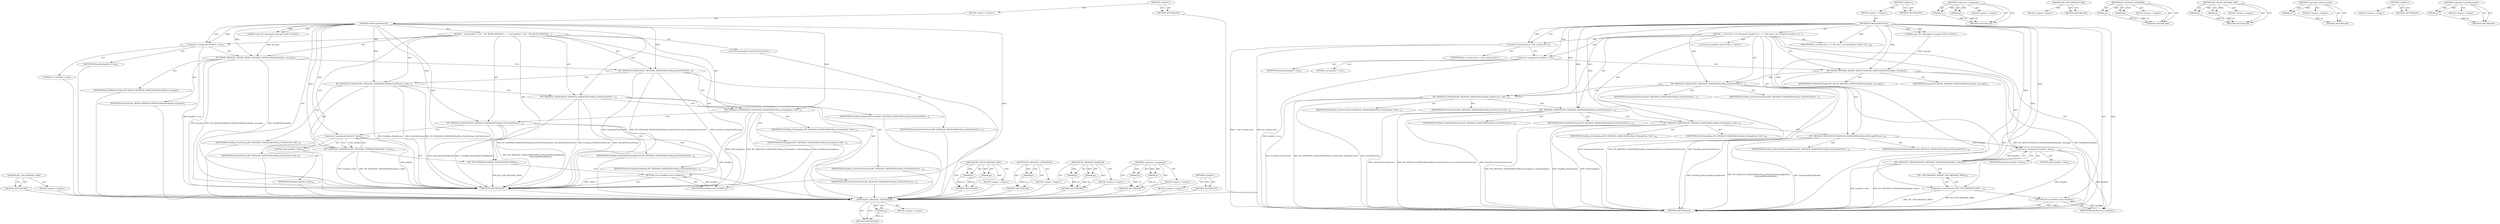 digraph "&lt;operator&gt;.postDecrement" {
vulnerable_78 [label=<(METHOD,IPC_END_MESSAGE_MAP)>];
vulnerable_79 [label=<(BLOCK,&lt;empty&gt;,&lt;empty&gt;)>];
vulnerable_80 [label=<(METHOD_RETURN,ANY)>];
vulnerable_6 [label=<(METHOD,&lt;global&gt;)<SUB>1</SUB>>];
vulnerable_7 [label=<(BLOCK,&lt;empty&gt;,&lt;empty&gt;)<SUB>1</SUB>>];
vulnerable_8 [label=<(METHOD,OnMessageReceived)<SUB>1</SUB>>];
vulnerable_9 [label="<(PARAM,const IPC::Message&amp; message)<SUB>1</SUB>>"];
vulnerable_10 [label=<(BLOCK,{
   bool handled = true;
   IPC_BEGIN_MESSAGE_...,{
   bool handled = true;
   IPC_BEGIN_MESSAGE_...)<SUB>1</SUB>>];
vulnerable_11 [label="<(LOCAL,bool handled: bool)<SUB>2</SUB>>"];
vulnerable_12 [label=<(&lt;operator&gt;.assignment,handled = true)<SUB>2</SUB>>];
vulnerable_13 [label=<(IDENTIFIER,handled,handled = true)<SUB>2</SUB>>];
vulnerable_14 [label=<(LITERAL,true,handled = true)<SUB>2</SUB>>];
vulnerable_15 [label=<(IPC_BEGIN_MESSAGE_MAP,IPC_BEGIN_MESSAGE_MAP(PrintWebViewHelper, message))<SUB>3</SUB>>];
vulnerable_16 [label=<(IDENTIFIER,PrintWebViewHelper,IPC_BEGIN_MESSAGE_MAP(PrintWebViewHelper, message))<SUB>3</SUB>>];
vulnerable_17 [label=<(IDENTIFIER,message,IPC_BEGIN_MESSAGE_MAP(PrintWebViewHelper, message))<SUB>3</SUB>>];
vulnerable_18 [label=<(IPC_MESSAGE_HANDLER,IPC_MESSAGE_HANDLER(PrintMsg_InitiatePrintPrevi...)<SUB>8</SUB>>];
vulnerable_19 [label=<(IDENTIFIER,PrintMsg_InitiatePrintPreview,IPC_MESSAGE_HANDLER(PrintMsg_InitiatePrintPrevi...)<SUB>8</SUB>>];
vulnerable_20 [label=<(IDENTIFIER,OnInitiatePrintPreview,IPC_MESSAGE_HANDLER(PrintMsg_InitiatePrintPrevi...)<SUB>8</SUB>>];
vulnerable_21 [label=<(IPC_MESSAGE_HANDLER,IPC_MESSAGE_HANDLER(PrintMsg_PrintPreview, OnPr...)<SUB>9</SUB>>];
vulnerable_22 [label=<(IDENTIFIER,PrintMsg_PrintPreview,IPC_MESSAGE_HANDLER(PrintMsg_PrintPreview, OnPr...)<SUB>9</SUB>>];
vulnerable_23 [label=<(IDENTIFIER,OnPrintPreview,IPC_MESSAGE_HANDLER(PrintMsg_PrintPreview, OnPr...)<SUB>9</SUB>>];
vulnerable_24 [label=<(IPC_MESSAGE_HANDLER,IPC_MESSAGE_HANDLER(PrintMsg_PrintForPrintPrevi...)<SUB>10</SUB>>];
vulnerable_25 [label=<(IDENTIFIER,PrintMsg_PrintForPrintPreview,IPC_MESSAGE_HANDLER(PrintMsg_PrintForPrintPrevi...)<SUB>10</SUB>>];
vulnerable_26 [label=<(IDENTIFIER,OnPrintForPrintPreview,IPC_MESSAGE_HANDLER(PrintMsg_PrintForPrintPrevi...)<SUB>10</SUB>>];
vulnerable_27 [label=<(IPC_MESSAGE_HANDLER,IPC_MESSAGE_HANDLER(PrintMsg_PrintingDone, OnPr...)<SUB>11</SUB>>];
vulnerable_28 [label=<(IDENTIFIER,PrintMsg_PrintingDone,IPC_MESSAGE_HANDLER(PrintMsg_PrintingDone, OnPr...)<SUB>11</SUB>>];
vulnerable_29 [label=<(IDENTIFIER,OnPrintingDone,IPC_MESSAGE_HANDLER(PrintMsg_PrintingDone, OnPr...)<SUB>11</SUB>>];
vulnerable_30 [label=<(IPC_MESSAGE_HANDLER,IPC_MESSAGE_HANDLER(PrintMsg_SetScriptedPrintin...)<SUB>12</SUB>>];
vulnerable_31 [label=<(IDENTIFIER,PrintMsg_SetScriptedPrintingBlocked,IPC_MESSAGE_HANDLER(PrintMsg_SetScriptedPrintin...)<SUB>12</SUB>>];
vulnerable_32 [label=<(IDENTIFIER,SetScriptedPrintBlocked,IPC_MESSAGE_HANDLER(PrintMsg_SetScriptedPrintin...)<SUB>13</SUB>>];
vulnerable_33 [label=<(IPC_MESSAGE_UNHANDLED,IPC_MESSAGE_UNHANDLED(handled = false))<SUB>14</SUB>>];
vulnerable_34 [label=<(&lt;operator&gt;.assignment,handled = false)<SUB>14</SUB>>];
vulnerable_35 [label=<(IDENTIFIER,handled,handled = false)<SUB>14</SUB>>];
vulnerable_36 [label=<(LITERAL,false,handled = false)<SUB>14</SUB>>];
vulnerable_37 [label=<(IPC_END_MESSAGE_MAP,IPC_END_MESSAGE_MAP())<SUB>15</SUB>>];
vulnerable_38 [label=<(RETURN,return handled;,return handled;)<SUB>16</SUB>>];
vulnerable_39 [label=<(IDENTIFIER,handled,return handled;)<SUB>16</SUB>>];
vulnerable_40 [label=<(METHOD_RETURN,bool)<SUB>1</SUB>>];
vulnerable_42 [label=<(METHOD_RETURN,ANY)<SUB>1</SUB>>];
vulnerable_64 [label=<(METHOD,IPC_BEGIN_MESSAGE_MAP)>];
vulnerable_65 [label=<(PARAM,p1)>];
vulnerable_66 [label=<(PARAM,p2)>];
vulnerable_67 [label=<(BLOCK,&lt;empty&gt;,&lt;empty&gt;)>];
vulnerable_68 [label=<(METHOD_RETURN,ANY)>];
vulnerable_74 [label=<(METHOD,IPC_MESSAGE_UNHANDLED)>];
vulnerable_75 [label=<(PARAM,p1)>];
vulnerable_76 [label=<(BLOCK,&lt;empty&gt;,&lt;empty&gt;)>];
vulnerable_77 [label=<(METHOD_RETURN,ANY)>];
vulnerable_69 [label=<(METHOD,IPC_MESSAGE_HANDLER)>];
vulnerable_70 [label=<(PARAM,p1)>];
vulnerable_71 [label=<(PARAM,p2)>];
vulnerable_72 [label=<(BLOCK,&lt;empty&gt;,&lt;empty&gt;)>];
vulnerable_73 [label=<(METHOD_RETURN,ANY)>];
vulnerable_59 [label=<(METHOD,&lt;operator&gt;.assignment)>];
vulnerable_60 [label=<(PARAM,p1)>];
vulnerable_61 [label=<(PARAM,p2)>];
vulnerable_62 [label=<(BLOCK,&lt;empty&gt;,&lt;empty&gt;)>];
vulnerable_63 [label=<(METHOD_RETURN,ANY)>];
vulnerable_53 [label=<(METHOD,&lt;global&gt;)<SUB>1</SUB>>];
vulnerable_54 [label=<(BLOCK,&lt;empty&gt;,&lt;empty&gt;)>];
vulnerable_55 [label=<(METHOD_RETURN,ANY)>];
fixed_82 [label=<(METHOD,IPC_MESSAGE_UNHANDLED)>];
fixed_83 [label=<(PARAM,p1)>];
fixed_84 [label=<(BLOCK,&lt;empty&gt;,&lt;empty&gt;)>];
fixed_85 [label=<(METHOD_RETURN,ANY)>];
fixed_6 [label=<(METHOD,&lt;global&gt;)<SUB>1</SUB>>];
fixed_7 [label=<(BLOCK,&lt;empty&gt;,&lt;empty&gt;)<SUB>1</SUB>>];
fixed_8 [label=<(METHOD,OnMessageReceived)<SUB>1</SUB>>];
fixed_9 [label="<(PARAM,const IPC::Message&amp; message)<SUB>1</SUB>>"];
fixed_10 [label=<(BLOCK,{
  // The class is not designed to handle recu...,{
  // The class is not designed to handle recu...)<SUB>1</SUB>>];
fixed_11 [label=<(&lt;operator&gt;.preIncrement,++ipc_nesting_level_)<SUB>9</SUB>>];
fixed_12 [label=<(IDENTIFIER,ipc_nesting_level_,++ipc_nesting_level_)<SUB>9</SUB>>];
fixed_13 [label="<(LOCAL,bool handled: bool)<SUB>11</SUB>>"];
fixed_14 [label=<(&lt;operator&gt;.assignment,handled = true)<SUB>11</SUB>>];
fixed_15 [label=<(IDENTIFIER,handled,handled = true)<SUB>11</SUB>>];
fixed_16 [label=<(LITERAL,true,handled = true)<SUB>11</SUB>>];
fixed_17 [label=<(IPC_BEGIN_MESSAGE_MAP,IPC_BEGIN_MESSAGE_MAP(PrintWebViewHelper, message))<SUB>12</SUB>>];
fixed_18 [label=<(IDENTIFIER,PrintWebViewHelper,IPC_BEGIN_MESSAGE_MAP(PrintWebViewHelper, message))<SUB>12</SUB>>];
fixed_19 [label=<(IDENTIFIER,message,IPC_BEGIN_MESSAGE_MAP(PrintWebViewHelper, message))<SUB>12</SUB>>];
fixed_20 [label=<(IPC_MESSAGE_HANDLER,IPC_MESSAGE_HANDLER(PrintMsg_InitiatePrintPrevi...)<SUB>17</SUB>>];
fixed_21 [label=<(IDENTIFIER,PrintMsg_InitiatePrintPreview,IPC_MESSAGE_HANDLER(PrintMsg_InitiatePrintPrevi...)<SUB>17</SUB>>];
fixed_22 [label=<(IDENTIFIER,OnInitiatePrintPreview,IPC_MESSAGE_HANDLER(PrintMsg_InitiatePrintPrevi...)<SUB>17</SUB>>];
fixed_23 [label=<(IPC_MESSAGE_HANDLER,IPC_MESSAGE_HANDLER(PrintMsg_PrintPreview, OnPr...)<SUB>18</SUB>>];
fixed_24 [label=<(IDENTIFIER,PrintMsg_PrintPreview,IPC_MESSAGE_HANDLER(PrintMsg_PrintPreview, OnPr...)<SUB>18</SUB>>];
fixed_25 [label=<(IDENTIFIER,OnPrintPreview,IPC_MESSAGE_HANDLER(PrintMsg_PrintPreview, OnPr...)<SUB>18</SUB>>];
fixed_26 [label=<(IPC_MESSAGE_HANDLER,IPC_MESSAGE_HANDLER(PrintMsg_PrintForPrintPrevi...)<SUB>19</SUB>>];
fixed_27 [label=<(IDENTIFIER,PrintMsg_PrintForPrintPreview,IPC_MESSAGE_HANDLER(PrintMsg_PrintForPrintPrevi...)<SUB>19</SUB>>];
fixed_28 [label=<(IDENTIFIER,OnPrintForPrintPreview,IPC_MESSAGE_HANDLER(PrintMsg_PrintForPrintPrevi...)<SUB>19</SUB>>];
fixed_29 [label=<(IPC_MESSAGE_HANDLER,IPC_MESSAGE_HANDLER(PrintMsg_PrintingDone, OnPr...)<SUB>20</SUB>>];
fixed_30 [label=<(IDENTIFIER,PrintMsg_PrintingDone,IPC_MESSAGE_HANDLER(PrintMsg_PrintingDone, OnPr...)<SUB>20</SUB>>];
fixed_31 [label=<(IDENTIFIER,OnPrintingDone,IPC_MESSAGE_HANDLER(PrintMsg_PrintingDone, OnPr...)<SUB>20</SUB>>];
fixed_32 [label=<(IPC_MESSAGE_HANDLER,IPC_MESSAGE_HANDLER(PrintMsg_SetScriptedPrintin...)<SUB>21</SUB>>];
fixed_33 [label=<(IDENTIFIER,PrintMsg_SetScriptedPrintingBlocked,IPC_MESSAGE_HANDLER(PrintMsg_SetScriptedPrintin...)<SUB>21</SUB>>];
fixed_34 [label=<(IDENTIFIER,SetScriptedPrintBlocked,IPC_MESSAGE_HANDLER(PrintMsg_SetScriptedPrintin...)<SUB>22</SUB>>];
fixed_35 [label=<(IPC_MESSAGE_UNHANDLED,IPC_MESSAGE_UNHANDLED(handled = false))<SUB>23</SUB>>];
fixed_36 [label=<(&lt;operator&gt;.assignment,handled = false)<SUB>23</SUB>>];
fixed_37 [label=<(IDENTIFIER,handled,handled = false)<SUB>23</SUB>>];
fixed_38 [label=<(LITERAL,false,handled = false)<SUB>23</SUB>>];
fixed_39 [label=<(&lt;operator&gt;.postDecrement,IPC_END_MESSAGE_MAP()

  --)<SUB>24</SUB>>];
fixed_40 [label=<(IPC_END_MESSAGE_MAP,IPC_END_MESSAGE_MAP())<SUB>24</SUB>>];
fixed_41 [label=<(IDENTIFIER,ipc_nesting_level_,{
  // The class is not designed to handle recu...)<SUB>26</SUB>>];
fixed_42 [label=<(RETURN,return handled;,return handled;)<SUB>27</SUB>>];
fixed_43 [label=<(IDENTIFIER,handled,return handled;)<SUB>27</SUB>>];
fixed_44 [label=<(METHOD_RETURN,bool)<SUB>1</SUB>>];
fixed_46 [label=<(METHOD_RETURN,ANY)<SUB>1</SUB>>];
fixed_67 [label=<(METHOD,&lt;operator&gt;.assignment)>];
fixed_68 [label=<(PARAM,p1)>];
fixed_69 [label=<(PARAM,p2)>];
fixed_70 [label=<(BLOCK,&lt;empty&gt;,&lt;empty&gt;)>];
fixed_71 [label=<(METHOD_RETURN,ANY)>];
fixed_90 [label=<(METHOD,IPC_END_MESSAGE_MAP)>];
fixed_91 [label=<(BLOCK,&lt;empty&gt;,&lt;empty&gt;)>];
fixed_92 [label=<(METHOD_RETURN,ANY)>];
fixed_77 [label=<(METHOD,IPC_MESSAGE_HANDLER)>];
fixed_78 [label=<(PARAM,p1)>];
fixed_79 [label=<(PARAM,p2)>];
fixed_80 [label=<(BLOCK,&lt;empty&gt;,&lt;empty&gt;)>];
fixed_81 [label=<(METHOD_RETURN,ANY)>];
fixed_72 [label=<(METHOD,IPC_BEGIN_MESSAGE_MAP)>];
fixed_73 [label=<(PARAM,p1)>];
fixed_74 [label=<(PARAM,p2)>];
fixed_75 [label=<(BLOCK,&lt;empty&gt;,&lt;empty&gt;)>];
fixed_76 [label=<(METHOD_RETURN,ANY)>];
fixed_63 [label=<(METHOD,&lt;operator&gt;.preIncrement)>];
fixed_64 [label=<(PARAM,p1)>];
fixed_65 [label=<(BLOCK,&lt;empty&gt;,&lt;empty&gt;)>];
fixed_66 [label=<(METHOD_RETURN,ANY)>];
fixed_57 [label=<(METHOD,&lt;global&gt;)<SUB>1</SUB>>];
fixed_58 [label=<(BLOCK,&lt;empty&gt;,&lt;empty&gt;)>];
fixed_59 [label=<(METHOD_RETURN,ANY)>];
fixed_86 [label=<(METHOD,&lt;operator&gt;.postDecrement)>];
fixed_87 [label=<(PARAM,p1)>];
fixed_88 [label=<(BLOCK,&lt;empty&gt;,&lt;empty&gt;)>];
fixed_89 [label=<(METHOD_RETURN,ANY)>];
vulnerable_78 -> vulnerable_79  [key=0, label="AST: "];
vulnerable_78 -> vulnerable_80  [key=0, label="AST: "];
vulnerable_78 -> vulnerable_80  [key=1, label="CFG: "];
vulnerable_79 -> fixed_82  [key=0];
vulnerable_80 -> fixed_82  [key=0];
vulnerable_6 -> vulnerable_7  [key=0, label="AST: "];
vulnerable_6 -> vulnerable_42  [key=0, label="AST: "];
vulnerable_6 -> vulnerable_42  [key=1, label="CFG: "];
vulnerable_7 -> vulnerable_8  [key=0, label="AST: "];
vulnerable_8 -> vulnerable_9  [key=0, label="AST: "];
vulnerable_8 -> vulnerable_9  [key=1, label="DDG: "];
vulnerable_8 -> vulnerable_10  [key=0, label="AST: "];
vulnerable_8 -> vulnerable_40  [key=0, label="AST: "];
vulnerable_8 -> vulnerable_12  [key=0, label="CFG: "];
vulnerable_8 -> vulnerable_12  [key=1, label="DDG: "];
vulnerable_8 -> vulnerable_37  [key=0, label="DDG: "];
vulnerable_8 -> vulnerable_15  [key=0, label="DDG: "];
vulnerable_8 -> vulnerable_18  [key=0, label="DDG: "];
vulnerable_8 -> vulnerable_21  [key=0, label="DDG: "];
vulnerable_8 -> vulnerable_24  [key=0, label="DDG: "];
vulnerable_8 -> vulnerable_27  [key=0, label="DDG: "];
vulnerable_8 -> vulnerable_30  [key=0, label="DDG: "];
vulnerable_8 -> vulnerable_33  [key=0, label="DDG: "];
vulnerable_8 -> vulnerable_39  [key=0, label="DDG: "];
vulnerable_8 -> vulnerable_34  [key=0, label="DDG: "];
vulnerable_9 -> vulnerable_15  [key=0, label="DDG: message"];
vulnerable_10 -> vulnerable_11  [key=0, label="AST: "];
vulnerable_10 -> vulnerable_12  [key=0, label="AST: "];
vulnerable_10 -> vulnerable_15  [key=0, label="AST: "];
vulnerable_10 -> vulnerable_18  [key=0, label="AST: "];
vulnerable_10 -> vulnerable_21  [key=0, label="AST: "];
vulnerable_10 -> vulnerable_24  [key=0, label="AST: "];
vulnerable_10 -> vulnerable_27  [key=0, label="AST: "];
vulnerable_10 -> vulnerable_30  [key=0, label="AST: "];
vulnerable_10 -> vulnerable_33  [key=0, label="AST: "];
vulnerable_10 -> vulnerable_37  [key=0, label="AST: "];
vulnerable_10 -> vulnerable_38  [key=0, label="AST: "];
vulnerable_11 -> fixed_82  [key=0];
vulnerable_12 -> vulnerable_13  [key=0, label="AST: "];
vulnerable_12 -> vulnerable_14  [key=0, label="AST: "];
vulnerable_12 -> vulnerable_15  [key=0, label="CFG: "];
vulnerable_12 -> vulnerable_40  [key=0, label="DDG: handled = true"];
vulnerable_13 -> fixed_82  [key=0];
vulnerable_14 -> fixed_82  [key=0];
vulnerable_15 -> vulnerable_16  [key=0, label="AST: "];
vulnerable_15 -> vulnerable_17  [key=0, label="AST: "];
vulnerable_15 -> vulnerable_18  [key=0, label="CFG: "];
vulnerable_15 -> vulnerable_40  [key=0, label="DDG: message"];
vulnerable_15 -> vulnerable_40  [key=1, label="DDG: IPC_BEGIN_MESSAGE_MAP(PrintWebViewHelper, message)"];
vulnerable_15 -> vulnerable_40  [key=2, label="DDG: PrintWebViewHelper"];
vulnerable_16 -> fixed_82  [key=0];
vulnerable_17 -> fixed_82  [key=0];
vulnerable_18 -> vulnerable_19  [key=0, label="AST: "];
vulnerable_18 -> vulnerable_20  [key=0, label="AST: "];
vulnerable_18 -> vulnerable_21  [key=0, label="CFG: "];
vulnerable_18 -> vulnerable_40  [key=0, label="DDG: OnInitiatePrintPreview"];
vulnerable_18 -> vulnerable_40  [key=1, label="DDG: IPC_MESSAGE_HANDLER(PrintMsg_InitiatePrintPreview, OnInitiatePrintPreview)"];
vulnerable_18 -> vulnerable_40  [key=2, label="DDG: PrintMsg_InitiatePrintPreview"];
vulnerable_19 -> fixed_82  [key=0];
vulnerable_20 -> fixed_82  [key=0];
vulnerable_21 -> vulnerable_22  [key=0, label="AST: "];
vulnerable_21 -> vulnerable_23  [key=0, label="AST: "];
vulnerable_21 -> vulnerable_24  [key=0, label="CFG: "];
vulnerable_21 -> vulnerable_40  [key=0, label="DDG: OnPrintPreview"];
vulnerable_21 -> vulnerable_40  [key=1, label="DDG: IPC_MESSAGE_HANDLER(PrintMsg_PrintPreview, OnPrintPreview)"];
vulnerable_21 -> vulnerable_40  [key=2, label="DDG: PrintMsg_PrintPreview"];
vulnerable_22 -> fixed_82  [key=0];
vulnerable_23 -> fixed_82  [key=0];
vulnerable_24 -> vulnerable_25  [key=0, label="AST: "];
vulnerable_24 -> vulnerable_26  [key=0, label="AST: "];
vulnerable_24 -> vulnerable_27  [key=0, label="CFG: "];
vulnerable_24 -> vulnerable_40  [key=0, label="DDG: OnPrintForPrintPreview"];
vulnerable_24 -> vulnerable_40  [key=1, label="DDG: IPC_MESSAGE_HANDLER(PrintMsg_PrintForPrintPreview, OnPrintForPrintPreview)"];
vulnerable_24 -> vulnerable_40  [key=2, label="DDG: PrintMsg_PrintForPrintPreview"];
vulnerable_25 -> fixed_82  [key=0];
vulnerable_26 -> fixed_82  [key=0];
vulnerable_27 -> vulnerable_28  [key=0, label="AST: "];
vulnerable_27 -> vulnerable_29  [key=0, label="AST: "];
vulnerable_27 -> vulnerable_30  [key=0, label="CFG: "];
vulnerable_27 -> vulnerable_40  [key=0, label="DDG: OnPrintingDone"];
vulnerable_27 -> vulnerable_40  [key=1, label="DDG: IPC_MESSAGE_HANDLER(PrintMsg_PrintingDone, OnPrintingDone)"];
vulnerable_27 -> vulnerable_40  [key=2, label="DDG: PrintMsg_PrintingDone"];
vulnerable_28 -> fixed_82  [key=0];
vulnerable_29 -> fixed_82  [key=0];
vulnerable_30 -> vulnerable_31  [key=0, label="AST: "];
vulnerable_30 -> vulnerable_32  [key=0, label="AST: "];
vulnerable_30 -> vulnerable_34  [key=0, label="CFG: "];
vulnerable_30 -> vulnerable_40  [key=0, label="DDG: PrintMsg_SetScriptedPrintingBlocked"];
vulnerable_30 -> vulnerable_40  [key=1, label="DDG: IPC_MESSAGE_HANDLER(PrintMsg_SetScriptedPrintingBlocked,
                         SetScriptedPrintBlocked)"];
vulnerable_30 -> vulnerable_40  [key=2, label="DDG: SetScriptedPrintBlocked"];
vulnerable_31 -> fixed_82  [key=0];
vulnerable_32 -> fixed_82  [key=0];
vulnerable_33 -> vulnerable_34  [key=0, label="AST: "];
vulnerable_33 -> vulnerable_37  [key=0, label="CFG: "];
vulnerable_33 -> vulnerable_40  [key=0, label="DDG: handled = false"];
vulnerable_33 -> vulnerable_40  [key=1, label="DDG: IPC_MESSAGE_UNHANDLED(handled = false)"];
vulnerable_34 -> vulnerable_35  [key=0, label="AST: "];
vulnerable_34 -> vulnerable_36  [key=0, label="AST: "];
vulnerable_34 -> vulnerable_33  [key=0, label="CFG: "];
vulnerable_34 -> vulnerable_33  [key=1, label="DDG: handled"];
vulnerable_34 -> vulnerable_40  [key=0, label="DDG: handled"];
vulnerable_34 -> vulnerable_39  [key=0, label="DDG: handled"];
vulnerable_35 -> fixed_82  [key=0];
vulnerable_36 -> fixed_82  [key=0];
vulnerable_37 -> vulnerable_38  [key=0, label="CFG: "];
vulnerable_37 -> vulnerable_40  [key=0, label="DDG: IPC_END_MESSAGE_MAP()"];
vulnerable_38 -> vulnerable_39  [key=0, label="AST: "];
vulnerable_38 -> vulnerable_40  [key=0, label="CFG: "];
vulnerable_38 -> vulnerable_40  [key=1, label="DDG: &lt;RET&gt;"];
vulnerable_39 -> vulnerable_38  [key=0, label="DDG: handled"];
vulnerable_40 -> fixed_82  [key=0];
vulnerable_42 -> fixed_82  [key=0];
vulnerable_64 -> vulnerable_65  [key=0, label="AST: "];
vulnerable_64 -> vulnerable_65  [key=1, label="DDG: "];
vulnerable_64 -> vulnerable_67  [key=0, label="AST: "];
vulnerable_64 -> vulnerable_66  [key=0, label="AST: "];
vulnerable_64 -> vulnerable_66  [key=1, label="DDG: "];
vulnerable_64 -> vulnerable_68  [key=0, label="AST: "];
vulnerable_64 -> vulnerable_68  [key=1, label="CFG: "];
vulnerable_65 -> vulnerable_68  [key=0, label="DDG: p1"];
vulnerable_66 -> vulnerable_68  [key=0, label="DDG: p2"];
vulnerable_67 -> fixed_82  [key=0];
vulnerable_68 -> fixed_82  [key=0];
vulnerable_74 -> vulnerable_75  [key=0, label="AST: "];
vulnerable_74 -> vulnerable_75  [key=1, label="DDG: "];
vulnerable_74 -> vulnerable_76  [key=0, label="AST: "];
vulnerable_74 -> vulnerable_77  [key=0, label="AST: "];
vulnerable_74 -> vulnerable_77  [key=1, label="CFG: "];
vulnerable_75 -> vulnerable_77  [key=0, label="DDG: p1"];
vulnerable_76 -> fixed_82  [key=0];
vulnerable_77 -> fixed_82  [key=0];
vulnerable_69 -> vulnerable_70  [key=0, label="AST: "];
vulnerable_69 -> vulnerable_70  [key=1, label="DDG: "];
vulnerable_69 -> vulnerable_72  [key=0, label="AST: "];
vulnerable_69 -> vulnerable_71  [key=0, label="AST: "];
vulnerable_69 -> vulnerable_71  [key=1, label="DDG: "];
vulnerable_69 -> vulnerable_73  [key=0, label="AST: "];
vulnerable_69 -> vulnerable_73  [key=1, label="CFG: "];
vulnerable_70 -> vulnerable_73  [key=0, label="DDG: p1"];
vulnerable_71 -> vulnerable_73  [key=0, label="DDG: p2"];
vulnerable_72 -> fixed_82  [key=0];
vulnerable_73 -> fixed_82  [key=0];
vulnerable_59 -> vulnerable_60  [key=0, label="AST: "];
vulnerable_59 -> vulnerable_60  [key=1, label="DDG: "];
vulnerable_59 -> vulnerable_62  [key=0, label="AST: "];
vulnerable_59 -> vulnerable_61  [key=0, label="AST: "];
vulnerable_59 -> vulnerable_61  [key=1, label="DDG: "];
vulnerable_59 -> vulnerable_63  [key=0, label="AST: "];
vulnerable_59 -> vulnerable_63  [key=1, label="CFG: "];
vulnerable_60 -> vulnerable_63  [key=0, label="DDG: p1"];
vulnerable_61 -> vulnerable_63  [key=0, label="DDG: p2"];
vulnerable_62 -> fixed_82  [key=0];
vulnerable_63 -> fixed_82  [key=0];
vulnerable_53 -> vulnerable_54  [key=0, label="AST: "];
vulnerable_53 -> vulnerable_55  [key=0, label="AST: "];
vulnerable_53 -> vulnerable_55  [key=1, label="CFG: "];
vulnerable_54 -> fixed_82  [key=0];
vulnerable_55 -> fixed_82  [key=0];
fixed_82 -> fixed_83  [key=0, label="AST: "];
fixed_82 -> fixed_83  [key=1, label="DDG: "];
fixed_82 -> fixed_84  [key=0, label="AST: "];
fixed_82 -> fixed_85  [key=0, label="AST: "];
fixed_82 -> fixed_85  [key=1, label="CFG: "];
fixed_83 -> fixed_85  [key=0, label="DDG: p1"];
fixed_6 -> fixed_7  [key=0, label="AST: "];
fixed_6 -> fixed_46  [key=0, label="AST: "];
fixed_6 -> fixed_46  [key=1, label="CFG: "];
fixed_7 -> fixed_8  [key=0, label="AST: "];
fixed_8 -> fixed_9  [key=0, label="AST: "];
fixed_8 -> fixed_9  [key=1, label="DDG: "];
fixed_8 -> fixed_10  [key=0, label="AST: "];
fixed_8 -> fixed_44  [key=0, label="AST: "];
fixed_8 -> fixed_11  [key=0, label="CFG: "];
fixed_8 -> fixed_11  [key=1, label="DDG: "];
fixed_8 -> fixed_14  [key=0, label="DDG: "];
fixed_8 -> fixed_41  [key=0, label="DDG: "];
fixed_8 -> fixed_17  [key=0, label="DDG: "];
fixed_8 -> fixed_20  [key=0, label="DDG: "];
fixed_8 -> fixed_23  [key=0, label="DDG: "];
fixed_8 -> fixed_26  [key=0, label="DDG: "];
fixed_8 -> fixed_29  [key=0, label="DDG: "];
fixed_8 -> fixed_32  [key=0, label="DDG: "];
fixed_8 -> fixed_35  [key=0, label="DDG: "];
fixed_8 -> fixed_39  [key=0, label="DDG: "];
fixed_8 -> fixed_43  [key=0, label="DDG: "];
fixed_8 -> fixed_36  [key=0, label="DDG: "];
fixed_9 -> fixed_17  [key=0, label="DDG: message"];
fixed_10 -> fixed_11  [key=0, label="AST: "];
fixed_10 -> fixed_13  [key=0, label="AST: "];
fixed_10 -> fixed_14  [key=0, label="AST: "];
fixed_10 -> fixed_17  [key=0, label="AST: "];
fixed_10 -> fixed_20  [key=0, label="AST: "];
fixed_10 -> fixed_23  [key=0, label="AST: "];
fixed_10 -> fixed_26  [key=0, label="AST: "];
fixed_10 -> fixed_29  [key=0, label="AST: "];
fixed_10 -> fixed_32  [key=0, label="AST: "];
fixed_10 -> fixed_35  [key=0, label="AST: "];
fixed_10 -> fixed_39  [key=0, label="AST: "];
fixed_10 -> fixed_41  [key=0, label="AST: "];
fixed_10 -> fixed_42  [key=0, label="AST: "];
fixed_11 -> fixed_12  [key=0, label="AST: "];
fixed_11 -> fixed_14  [key=0, label="CFG: "];
fixed_11 -> fixed_44  [key=0, label="DDG: ++ipc_nesting_level_"];
fixed_11 -> fixed_44  [key=1, label="DDG: ipc_nesting_level_"];
fixed_14 -> fixed_15  [key=0, label="AST: "];
fixed_14 -> fixed_16  [key=0, label="AST: "];
fixed_14 -> fixed_17  [key=0, label="CFG: "];
fixed_14 -> fixed_44  [key=0, label="DDG: handled = true"];
fixed_17 -> fixed_18  [key=0, label="AST: "];
fixed_17 -> fixed_19  [key=0, label="AST: "];
fixed_17 -> fixed_20  [key=0, label="CFG: "];
fixed_17 -> fixed_44  [key=0, label="DDG: message"];
fixed_17 -> fixed_44  [key=1, label="DDG: IPC_BEGIN_MESSAGE_MAP(PrintWebViewHelper, message)"];
fixed_17 -> fixed_44  [key=2, label="DDG: PrintWebViewHelper"];
fixed_20 -> fixed_21  [key=0, label="AST: "];
fixed_20 -> fixed_22  [key=0, label="AST: "];
fixed_20 -> fixed_23  [key=0, label="CFG: "];
fixed_20 -> fixed_44  [key=0, label="DDG: OnInitiatePrintPreview"];
fixed_20 -> fixed_44  [key=1, label="DDG: IPC_MESSAGE_HANDLER(PrintMsg_InitiatePrintPreview, OnInitiatePrintPreview)"];
fixed_20 -> fixed_44  [key=2, label="DDG: PrintMsg_InitiatePrintPreview"];
fixed_23 -> fixed_24  [key=0, label="AST: "];
fixed_23 -> fixed_25  [key=0, label="AST: "];
fixed_23 -> fixed_26  [key=0, label="CFG: "];
fixed_23 -> fixed_44  [key=0, label="DDG: PrintMsg_PrintPreview"];
fixed_23 -> fixed_44  [key=1, label="DDG: IPC_MESSAGE_HANDLER(PrintMsg_PrintPreview, OnPrintPreview)"];
fixed_23 -> fixed_44  [key=2, label="DDG: OnPrintPreview"];
fixed_26 -> fixed_27  [key=0, label="AST: "];
fixed_26 -> fixed_28  [key=0, label="AST: "];
fixed_26 -> fixed_29  [key=0, label="CFG: "];
fixed_26 -> fixed_44  [key=0, label="DDG: OnPrintForPrintPreview"];
fixed_26 -> fixed_44  [key=1, label="DDG: IPC_MESSAGE_HANDLER(PrintMsg_PrintForPrintPreview, OnPrintForPrintPreview)"];
fixed_26 -> fixed_44  [key=2, label="DDG: PrintMsg_PrintForPrintPreview"];
fixed_29 -> fixed_30  [key=0, label="AST: "];
fixed_29 -> fixed_31  [key=0, label="AST: "];
fixed_29 -> fixed_32  [key=0, label="CFG: "];
fixed_29 -> fixed_44  [key=0, label="DDG: OnPrintingDone"];
fixed_29 -> fixed_44  [key=1, label="DDG: IPC_MESSAGE_HANDLER(PrintMsg_PrintingDone, OnPrintingDone)"];
fixed_29 -> fixed_44  [key=2, label="DDG: PrintMsg_PrintingDone"];
fixed_32 -> fixed_33  [key=0, label="AST: "];
fixed_32 -> fixed_34  [key=0, label="AST: "];
fixed_32 -> fixed_36  [key=0, label="CFG: "];
fixed_32 -> fixed_44  [key=0, label="DDG: PrintMsg_SetScriptedPrintingBlocked"];
fixed_32 -> fixed_44  [key=1, label="DDG: IPC_MESSAGE_HANDLER(PrintMsg_SetScriptedPrintingBlocked,
                         SetScriptedPrintBlocked)"];
fixed_32 -> fixed_44  [key=2, label="DDG: SetScriptedPrintBlocked"];
fixed_35 -> fixed_36  [key=0, label="AST: "];
fixed_35 -> fixed_40  [key=0, label="CFG: "];
fixed_35 -> fixed_44  [key=0, label="DDG: handled = false"];
fixed_35 -> fixed_44  [key=1, label="DDG: IPC_MESSAGE_UNHANDLED(handled = false)"];
fixed_36 -> fixed_37  [key=0, label="AST: "];
fixed_36 -> fixed_38  [key=0, label="AST: "];
fixed_36 -> fixed_35  [key=0, label="CFG: "];
fixed_36 -> fixed_35  [key=1, label="DDG: handled"];
fixed_36 -> fixed_44  [key=0, label="DDG: handled"];
fixed_36 -> fixed_43  [key=0, label="DDG: handled"];
fixed_39 -> fixed_40  [key=0, label="AST: "];
fixed_39 -> fixed_42  [key=0, label="CFG: "];
fixed_39 -> fixed_44  [key=0, label="DDG: IPC_END_MESSAGE_MAP()"];
fixed_39 -> fixed_44  [key=1, label="DDG: IPC_END_MESSAGE_MAP()

  --"];
fixed_40 -> fixed_39  [key=0, label="CFG: "];
fixed_42 -> fixed_43  [key=0, label="AST: "];
fixed_42 -> fixed_44  [key=0, label="CFG: "];
fixed_42 -> fixed_44  [key=1, label="DDG: &lt;RET&gt;"];
fixed_43 -> fixed_42  [key=0, label="DDG: handled"];
fixed_67 -> fixed_68  [key=0, label="AST: "];
fixed_67 -> fixed_68  [key=1, label="DDG: "];
fixed_67 -> fixed_70  [key=0, label="AST: "];
fixed_67 -> fixed_69  [key=0, label="AST: "];
fixed_67 -> fixed_69  [key=1, label="DDG: "];
fixed_67 -> fixed_71  [key=0, label="AST: "];
fixed_67 -> fixed_71  [key=1, label="CFG: "];
fixed_68 -> fixed_71  [key=0, label="DDG: p1"];
fixed_69 -> fixed_71  [key=0, label="DDG: p2"];
fixed_90 -> fixed_91  [key=0, label="AST: "];
fixed_90 -> fixed_92  [key=0, label="AST: "];
fixed_90 -> fixed_92  [key=1, label="CFG: "];
fixed_77 -> fixed_78  [key=0, label="AST: "];
fixed_77 -> fixed_78  [key=1, label="DDG: "];
fixed_77 -> fixed_80  [key=0, label="AST: "];
fixed_77 -> fixed_79  [key=0, label="AST: "];
fixed_77 -> fixed_79  [key=1, label="DDG: "];
fixed_77 -> fixed_81  [key=0, label="AST: "];
fixed_77 -> fixed_81  [key=1, label="CFG: "];
fixed_78 -> fixed_81  [key=0, label="DDG: p1"];
fixed_79 -> fixed_81  [key=0, label="DDG: p2"];
fixed_72 -> fixed_73  [key=0, label="AST: "];
fixed_72 -> fixed_73  [key=1, label="DDG: "];
fixed_72 -> fixed_75  [key=0, label="AST: "];
fixed_72 -> fixed_74  [key=0, label="AST: "];
fixed_72 -> fixed_74  [key=1, label="DDG: "];
fixed_72 -> fixed_76  [key=0, label="AST: "];
fixed_72 -> fixed_76  [key=1, label="CFG: "];
fixed_73 -> fixed_76  [key=0, label="DDG: p1"];
fixed_74 -> fixed_76  [key=0, label="DDG: p2"];
fixed_63 -> fixed_64  [key=0, label="AST: "];
fixed_63 -> fixed_64  [key=1, label="DDG: "];
fixed_63 -> fixed_65  [key=0, label="AST: "];
fixed_63 -> fixed_66  [key=0, label="AST: "];
fixed_63 -> fixed_66  [key=1, label="CFG: "];
fixed_64 -> fixed_66  [key=0, label="DDG: p1"];
fixed_57 -> fixed_58  [key=0, label="AST: "];
fixed_57 -> fixed_59  [key=0, label="AST: "];
fixed_57 -> fixed_59  [key=1, label="CFG: "];
fixed_86 -> fixed_87  [key=0, label="AST: "];
fixed_86 -> fixed_87  [key=1, label="DDG: "];
fixed_86 -> fixed_88  [key=0, label="AST: "];
fixed_86 -> fixed_89  [key=0, label="AST: "];
fixed_86 -> fixed_89  [key=1, label="CFG: "];
fixed_87 -> fixed_89  [key=0, label="DDG: p1"];
}
